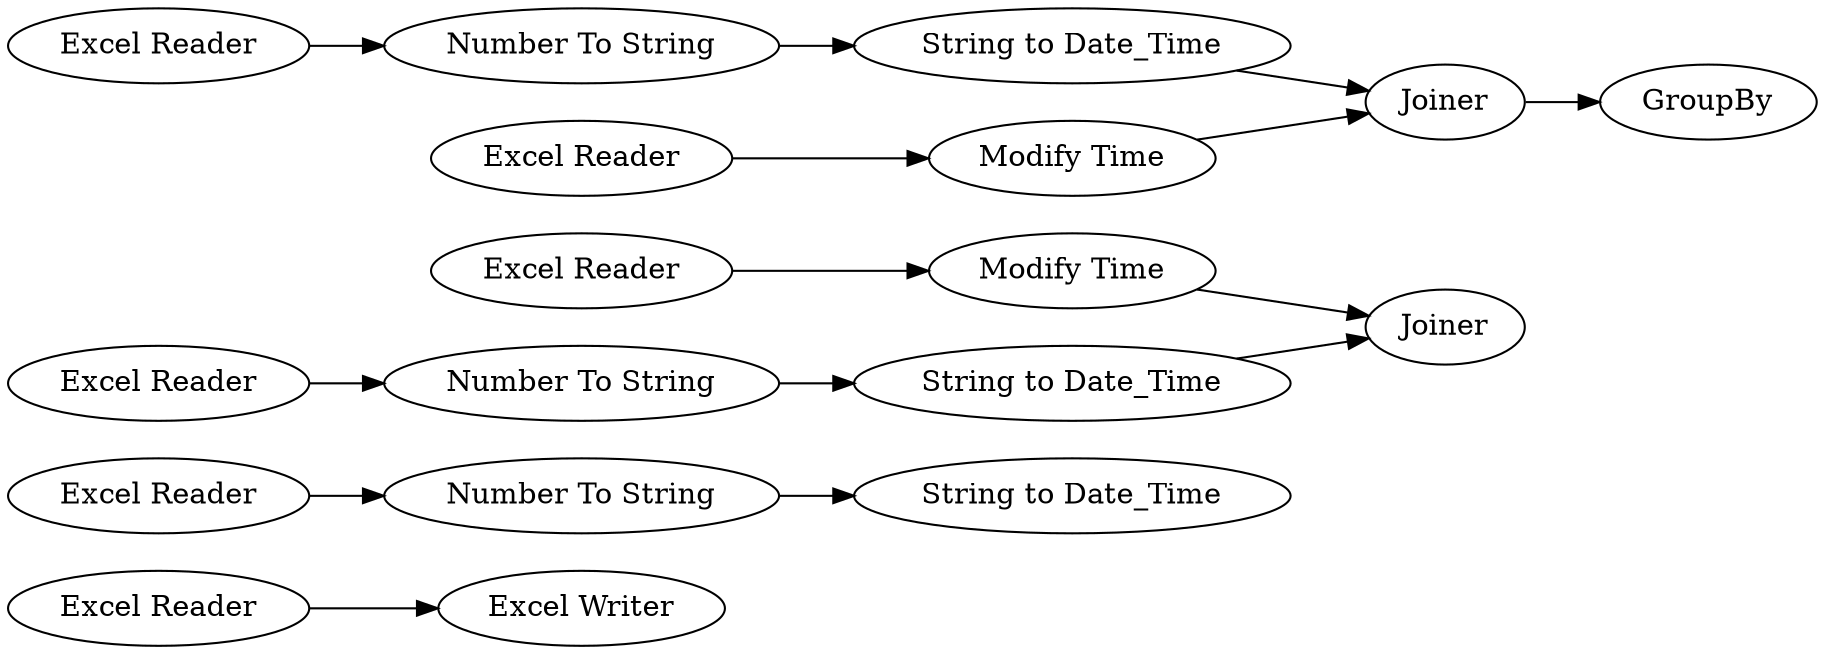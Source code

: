 digraph {
	1 [label="Excel Reader"]
	2 [label="Excel Writer"]
	3 [label="Excel Reader"]
	4 [label="Number To String"]
	5 [label="String to Date_Time"]
	6 [label="Excel Reader"]
	7 [label="Modify Time"]
	8 [label="Excel Reader"]
	9 [label="Number To String"]
	10 [label="String to Date_Time"]
	11 [label=Joiner]
	12 [label="Modify Time"]
	13 [label="Excel Reader"]
	14 [label="Number To String"]
	15 [label="String to Date_Time"]
	16 [label="Excel Reader"]
	17 [label=Joiner]
	18 [label=GroupBy]
	1 -> 2
	3 -> 4
	4 -> 5
	6 -> 7
	7 -> 11
	8 -> 9
	9 -> 10
	10 -> 11
	12 -> 17
	13 -> 14
	14 -> 15
	15 -> 17
	16 -> 12
	17 -> 18
	rankdir=LR
}
